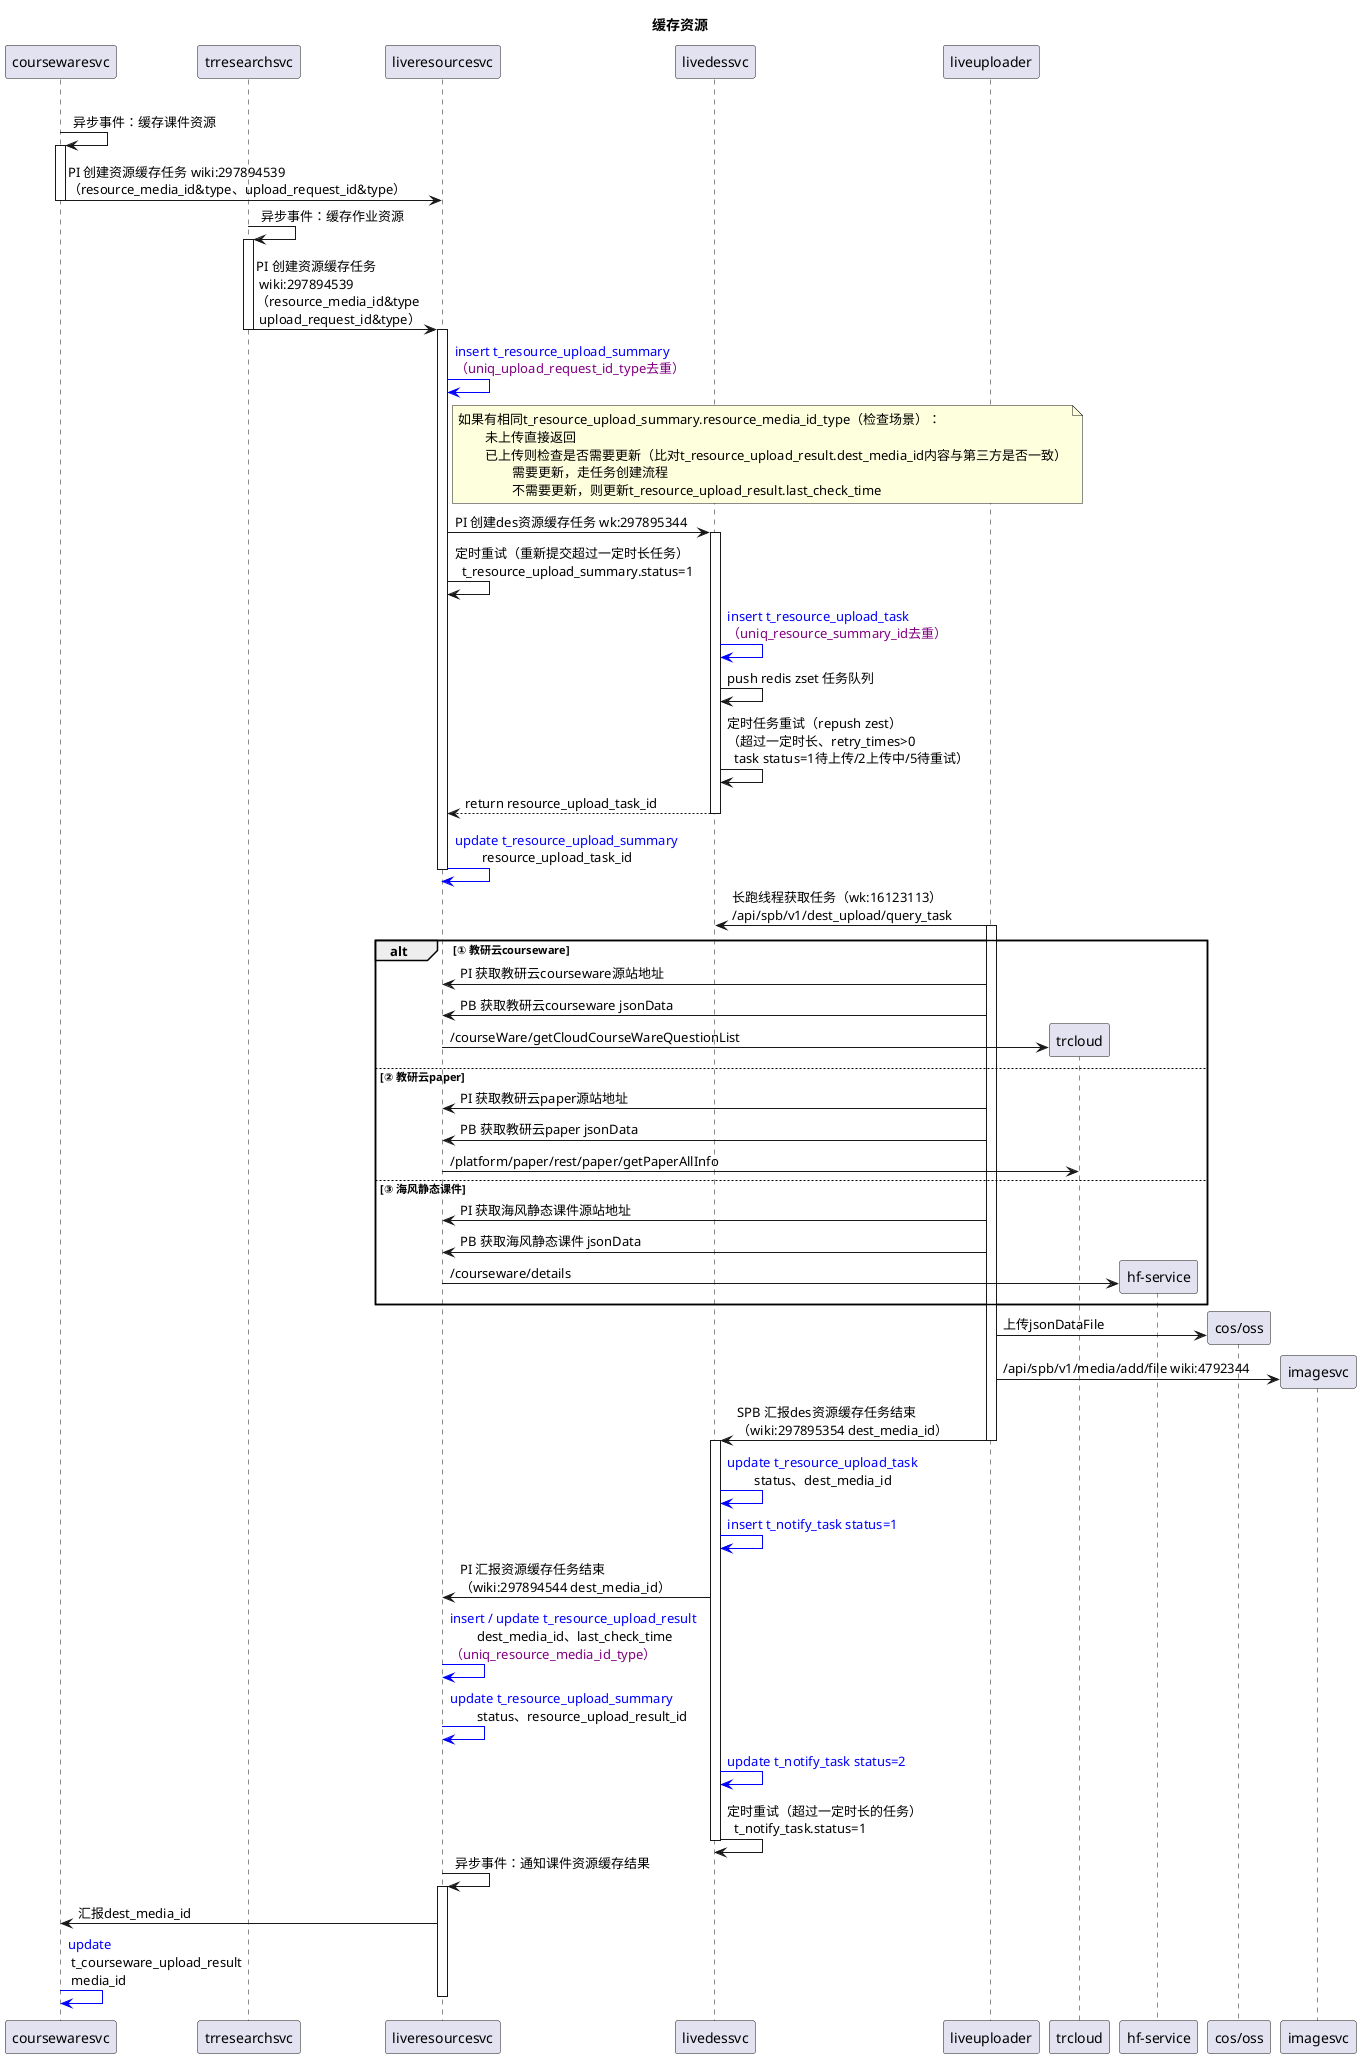 @startuml
title 缓存资源
|||
participant coursewaresvc
participant trresearchsvc
coursewaresvc -> coursewaresvc: 异步事件：缓存课件资源
activate coursewaresvc
coursewaresvc -> liveresourcesvc: PI 创建资源缓存任务 wiki:297894539\n（resource_media_id&type、upload_request_id&type）
deactivate coursewaresvc
trresearchsvc -> trresearchsvc: 异步事件：缓存作业资源
activate trresearchsvc
trresearchsvc -> liveresourcesvc: PI 创建资源缓存任务\n wiki:297894539\n（resource_media_id&type\n upload_request_id&type）
deactivate trresearchsvc
activate liveresourcesvc
liveresourcesvc -[#blue]> liveresourcesvc: <color blue>insert t_resource_upload_summary\n<color purple>（uniq_upload_request_id_type去重）
note right liveresourcesvc
如果有相同t_resource_upload_summary.resource_media_id_type（检查场景）：
\t未上传直接返回
\t已上传则检查是否需要更新（比对t_resource_upload_result.dest_media_id内容与第三方是否一致）
\t\t需要更新，走任务创建流程
\t\t不需要更新，则更新t_resource_upload_result.last_check_time
end note
liveresourcesvc -> livedessvc: PI 创建des资源缓存任务 wk:297895344
activate livedessvc
liveresourcesvc -> liveresourcesvc: 定时重试（重新提交超过一定时长任务）\n  t_resource_upload_summary.status=1
livedessvc -[#blue]> livedessvc: <color blue>insert t_resource_upload_task\n<color purple>（uniq_resource_summary_id去重）
livedessvc -> livedessvc: push redis zset 任务队列
livedessvc -> livedessvc: 定时任务重试（repush zest）\n（超过一定时长、retry_times>0\n  task status=1待上传/2上传中/5待重试）
livedessvc --> liveresourcesvc: return resource_upload_task_id
deactivate livedessvc
liveresourcesvc -[#blue]> liveresourcesvc: <color blue>update t_resource_upload_summary\n\tresource_upload_task_id
deactivate liveresourcesvc
liveuploader -> livedessvc: 长跑线程获取任务（wk:16123113）\n/api/spb/v1/dest_upload/query_task
activate liveuploader
alt ① 教研云courseware
    liveuploader -> liveresourcesvc: PI 获取教研云courseware源站地址
    liveuploader -> liveresourcesvc: PB 获取教研云courseware jsonData
    create trcloud
    liveresourcesvc -> trcloud: /courseWare/getCloudCourseWareQuestionList
else ② 教研云paper
    liveuploader -> liveresourcesvc: PI 获取教研云paper源站地址
    liveuploader -> liveresourcesvc: PB 获取教研云paper jsonData
    liveresourcesvc -> trcloud: /platform/paper/rest/paper/getPaperAllInfo
else ③ 海风静态课件
    liveuploader -> liveresourcesvc: PI 获取海风静态课件源站地址
    liveuploader -> liveresourcesvc: PB 获取海风静态课件 jsonData
    create "hf-service"
    liveresourcesvc -> "hf-service": /courseware/details
end
create "cos/oss"
liveuploader -> "cos/oss": 上传jsonDataFile
create imagesvc
liveuploader -> imagesvc: /api/spb/v1/media/add/file wiki:4792344
liveuploader -> livedessvc: SPB 汇报des资源缓存任务结束\n（wiki:297895354 dest_media_id）
deactivate liveuploader
activate livedessvc
livedessvc -[#blue]> livedessvc: <color blue>update t_resource_upload_task\n\tstatus、dest_media_id
livedessvc -[#blue]> livedessvc: <color blue>insert t_notify_task status=1
livedessvc -> liveresourcesvc: PI 汇报资源缓存任务结束\n（wiki:297894544 dest_media_id）
liveresourcesvc -[#blue]> liveresourcesvc: <color blue>insert / update t_resource_upload_result\n\tdest_media_id、last_check_time\n<color purple>（uniq_resource_media_id_type）
liveresourcesvc -[#blue]> liveresourcesvc: <color blue>update t_resource_upload_summary\n\tstatus、resource_upload_result_id
livedessvc -[#blue]> livedessvc: <color blue>update t_notify_task status=2
livedessvc -> livedessvc: 定时重试（超过一定时长的任务）\n  t_notify_task.status=1
deactivate livedessvc
liveresourcesvc -> liveresourcesvc: 异步事件：通知课件资源缓存结果
activate liveresourcesvc
liveresourcesvc -> coursewaresvc: 汇报dest_media_id
coursewaresvc -[#blue]> coursewaresvc: <color blue>update\n t_courseware_upload_result\n media_id
deactivate liveresourcesvc
@enduml